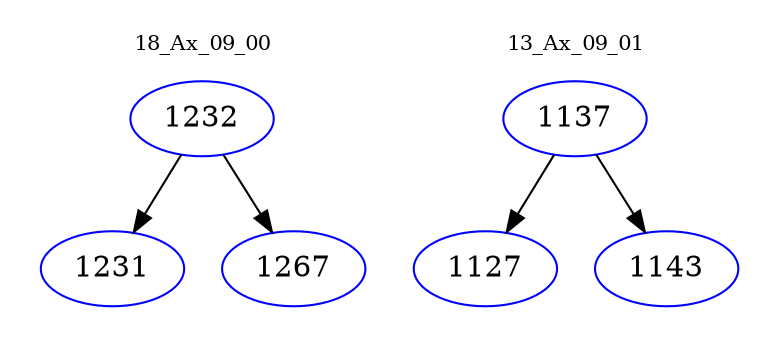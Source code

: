 digraph{
subgraph cluster_0 {
color = white
label = "18_Ax_09_00";
fontsize=10;
T0_1232 [label="1232", color="blue"]
T0_1232 -> T0_1231 [color="black"]
T0_1231 [label="1231", color="blue"]
T0_1232 -> T0_1267 [color="black"]
T0_1267 [label="1267", color="blue"]
}
subgraph cluster_1 {
color = white
label = "13_Ax_09_01";
fontsize=10;
T1_1137 [label="1137", color="blue"]
T1_1137 -> T1_1127 [color="black"]
T1_1127 [label="1127", color="blue"]
T1_1137 -> T1_1143 [color="black"]
T1_1143 [label="1143", color="blue"]
}
}
